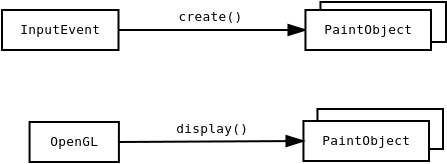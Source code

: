 <?xml version="1.0" encoding="UTF-8"?>
<dia:diagram xmlns:dia="http://www.lysator.liu.se/~alla/dia/"><dia:layer name="Background" visible="true"><dia:object type="UML - Message" version="0" id="O0"><dia:attribute name="obj_pos"><dia:point val="12.462,9.95"/></dia:attribute><dia:attribute name="obj_bb"><dia:rectangle val="12.412,9.31;21.861,10.35"/></dia:attribute><dia:attribute name="conn_endpoints"><dia:point val="12.462,9.95"/><dia:point val="21.811,9.95"/></dia:attribute><dia:attribute name="text"><dia:string>##</dia:string></dia:attribute><dia:attribute name="type"><dia:enum val="0"/></dia:attribute><dia:attribute name="text_pos"><dia:point val="17.137,9.95"/></dia:attribute><dia:connections><dia:connection handle="0" to="O4" connection="8"/><dia:connection handle="1" to="O3" connection="7"/></dia:connections></dia:object><dia:object type="Standard - Text" version="0" id="O1"><dia:attribute name="obj_pos"><dia:point val="17,9.5"/></dia:attribute><dia:attribute name="obj_bb"><dia:rectangle val="15.04,8.902;18.91,9.702"/></dia:attribute><dia:attribute name="text"><dia:composite type="text"><dia:attribute name="string"><dia:string>#create()#</dia:string></dia:attribute><dia:attribute name="font"><dia:font name="Courier"/></dia:attribute><dia:attribute name="height"><dia:real val="0.8"/></dia:attribute><dia:attribute name="pos"><dia:point val="17,9.5"/></dia:attribute><dia:attribute name="color"><dia:color val="#000000"/></dia:attribute><dia:attribute name="alignment"><dia:enum val="1"/></dia:attribute></dia:composite></dia:attribute></dia:object><dia:object type="Flowchart - Box" version="0" id="O2"><dia:attribute name="obj_pos"><dia:point val="22.561,8.55"/></dia:attribute><dia:attribute name="obj_bb"><dia:rectangle val="22.511,8.5;28.889,10.6"/></dia:attribute><dia:attribute name="elem_corner"><dia:point val="22.561,8.55"/></dia:attribute><dia:attribute name="elem_width"><dia:real val="6.277"/></dia:attribute><dia:attribute name="elem_height"><dia:real val="2"/></dia:attribute><dia:attribute name="show_background"><dia:boolean val="true"/></dia:attribute><dia:attribute name="padding"><dia:real val="0.5"/></dia:attribute><dia:attribute name="text"><dia:composite type="text"><dia:attribute name="string"><dia:string>#           #</dia:string></dia:attribute><dia:attribute name="font"><dia:font name="Courier"/></dia:attribute><dia:attribute name="height"><dia:real val="0.8"/></dia:attribute><dia:attribute name="pos"><dia:point val="25.7,9.748"/></dia:attribute><dia:attribute name="color"><dia:color val="#000000"/></dia:attribute><dia:attribute name="alignment"><dia:enum val="1"/></dia:attribute></dia:composite></dia:attribute></dia:object><dia:object type="Flowchart - Box" version="0" id="O3"><dia:attribute name="obj_pos"><dia:point val="21.811,8.95"/></dia:attribute><dia:attribute name="obj_bb"><dia:rectangle val="21.761,8.9;28.139,11"/></dia:attribute><dia:attribute name="elem_corner"><dia:point val="21.811,8.95"/></dia:attribute><dia:attribute name="elem_width"><dia:real val="6.277"/></dia:attribute><dia:attribute name="elem_height"><dia:real val="2"/></dia:attribute><dia:attribute name="show_background"><dia:boolean val="true"/></dia:attribute><dia:attribute name="padding"><dia:real val="0.5"/></dia:attribute><dia:attribute name="text"><dia:composite type="text"><dia:attribute name="string"><dia:string>#PaintObject#</dia:string></dia:attribute><dia:attribute name="font"><dia:font name="Courier"/></dia:attribute><dia:attribute name="height"><dia:real val="0.8"/></dia:attribute><dia:attribute name="pos"><dia:point val="24.95,10.148"/></dia:attribute><dia:attribute name="color"><dia:color val="#000000"/></dia:attribute><dia:attribute name="alignment"><dia:enum val="1"/></dia:attribute></dia:composite></dia:attribute></dia:object><dia:object type="Flowchart - Box" version="0" id="O4"><dia:attribute name="obj_pos"><dia:point val="6.638,8.95"/></dia:attribute><dia:attribute name="obj_bb"><dia:rectangle val="6.588,8.9;12.512,11"/></dia:attribute><dia:attribute name="elem_corner"><dia:point val="6.638,8.95"/></dia:attribute><dia:attribute name="elem_width"><dia:real val="5.825"/></dia:attribute><dia:attribute name="elem_height"><dia:real val="2"/></dia:attribute><dia:attribute name="show_background"><dia:boolean val="true"/></dia:attribute><dia:attribute name="padding"><dia:real val="0.5"/></dia:attribute><dia:attribute name="text"><dia:composite type="text"><dia:attribute name="string"><dia:string>#InputEvent#</dia:string></dia:attribute><dia:attribute name="font"><dia:font name="Courier"/></dia:attribute><dia:attribute name="height"><dia:real val="0.8"/></dia:attribute><dia:attribute name="pos"><dia:point val="9.55,10.148"/></dia:attribute><dia:attribute name="color"><dia:color val="#000000"/></dia:attribute><dia:attribute name="alignment"><dia:enum val="1"/></dia:attribute></dia:composite></dia:attribute></dia:object><dia:object type="Flowchart - Box" version="0" id="O5"><dia:attribute name="obj_pos"><dia:point val="8.016,14.55"/></dia:attribute><dia:attribute name="obj_bb"><dia:rectangle val="7.966,14.5;12.534,16.6"/></dia:attribute><dia:attribute name="elem_corner"><dia:point val="8.016,14.55"/></dia:attribute><dia:attribute name="elem_width"><dia:real val="4.467"/></dia:attribute><dia:attribute name="elem_height"><dia:real val="2"/></dia:attribute><dia:attribute name="show_background"><dia:boolean val="true"/></dia:attribute><dia:attribute name="padding"><dia:real val="0.5"/></dia:attribute><dia:attribute name="text"><dia:composite type="text"><dia:attribute name="string"><dia:string>#OpenGL#</dia:string></dia:attribute><dia:attribute name="font"><dia:font name="Courier"/></dia:attribute><dia:attribute name="height"><dia:real val="0.8"/></dia:attribute><dia:attribute name="pos"><dia:point val="10.25,15.748"/></dia:attribute><dia:attribute name="color"><dia:color val="#000000"/></dia:attribute><dia:attribute name="alignment"><dia:enum val="1"/></dia:attribute></dia:composite></dia:attribute></dia:object><dia:object type="Flowchart - Box" version="0" id="O6"><dia:attribute name="obj_pos"><dia:point val="22.411,13.9"/></dia:attribute><dia:attribute name="obj_bb"><dia:rectangle val="22.361,13.85;28.739,15.95"/></dia:attribute><dia:attribute name="elem_corner"><dia:point val="22.411,13.9"/></dia:attribute><dia:attribute name="elem_width"><dia:real val="6.277"/></dia:attribute><dia:attribute name="elem_height"><dia:real val="2"/></dia:attribute><dia:attribute name="show_background"><dia:boolean val="true"/></dia:attribute><dia:attribute name="padding"><dia:real val="0.5"/></dia:attribute><dia:attribute name="text"><dia:composite type="text"><dia:attribute name="string"><dia:string>#           #</dia:string></dia:attribute><dia:attribute name="font"><dia:font name="Courier"/></dia:attribute><dia:attribute name="height"><dia:real val="0.8"/></dia:attribute><dia:attribute name="pos"><dia:point val="25.55,15.098"/></dia:attribute><dia:attribute name="color"><dia:color val="#000000"/></dia:attribute><dia:attribute name="alignment"><dia:enum val="1"/></dia:attribute></dia:composite></dia:attribute></dia:object><dia:object type="Flowchart - Box" version="0" id="O7"><dia:attribute name="obj_pos"><dia:point val="21.711,14.5"/></dia:attribute><dia:attribute name="obj_bb"><dia:rectangle val="21.661,14.45;28.039,16.55"/></dia:attribute><dia:attribute name="elem_corner"><dia:point val="21.711,14.5"/></dia:attribute><dia:attribute name="elem_width"><dia:real val="6.277"/></dia:attribute><dia:attribute name="elem_height"><dia:real val="2"/></dia:attribute><dia:attribute name="show_background"><dia:boolean val="true"/></dia:attribute><dia:attribute name="padding"><dia:real val="0.5"/></dia:attribute><dia:attribute name="text"><dia:composite type="text"><dia:attribute name="string"><dia:string>#PaintObject#</dia:string></dia:attribute><dia:attribute name="font"><dia:font name="Courier"/></dia:attribute><dia:attribute name="height"><dia:real val="0.8"/></dia:attribute><dia:attribute name="pos"><dia:point val="24.85,15.698"/></dia:attribute><dia:attribute name="color"><dia:color val="#000000"/></dia:attribute><dia:attribute name="alignment"><dia:enum val="1"/></dia:attribute></dia:composite></dia:attribute></dia:object><dia:object type="UML - Message" version="0" id="O8"><dia:attribute name="obj_pos"><dia:point val="12.484,15.55"/></dia:attribute><dia:attribute name="obj_bb"><dia:rectangle val="12.433,14.885;21.764,15.9"/></dia:attribute><dia:attribute name="conn_endpoints"><dia:point val="12.484,15.55"/><dia:point val="21.711,15.5"/></dia:attribute><dia:attribute name="text"><dia:string>##</dia:string></dia:attribute><dia:attribute name="type"><dia:enum val="0"/></dia:attribute><dia:attribute name="text_pos"><dia:point val="17.098,15.525"/></dia:attribute><dia:connections><dia:connection handle="0" to="O5" connection="8"/><dia:connection handle="1" to="O7" connection="7"/></dia:connections></dia:object><dia:object type="Standard - Text" version="0" id="O9"><dia:attribute name="obj_pos"><dia:point val="17.15,15.1"/></dia:attribute><dia:attribute name="obj_bb"><dia:rectangle val="14.964,14.502;19.286,15.302"/></dia:attribute><dia:attribute name="text"><dia:composite type="text"><dia:attribute name="string"><dia:string>#display()#</dia:string></dia:attribute><dia:attribute name="font"><dia:font name="Courier"/></dia:attribute><dia:attribute name="height"><dia:real val="0.8"/></dia:attribute><dia:attribute name="pos"><dia:point val="17.15,15.1"/></dia:attribute><dia:attribute name="color"><dia:color val="#000000"/></dia:attribute><dia:attribute name="alignment"><dia:enum val="1"/></dia:attribute></dia:composite></dia:attribute></dia:object></dia:layer></dia:diagram>
